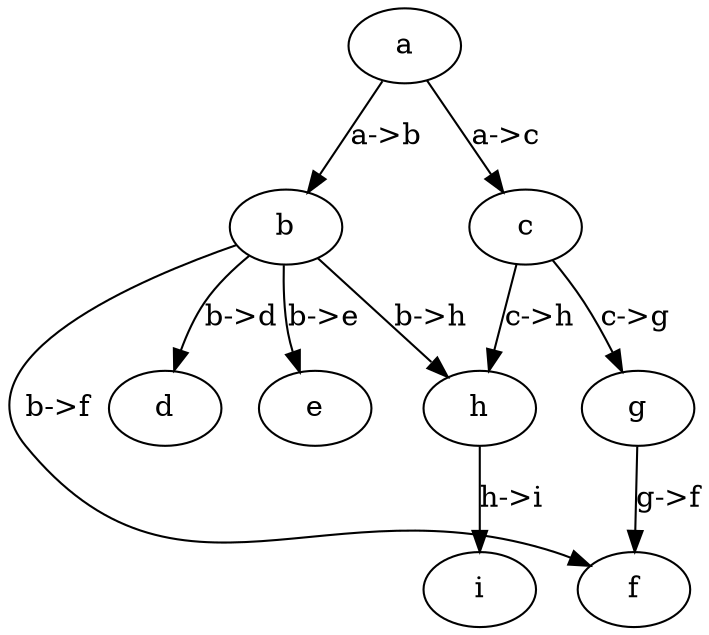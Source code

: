 digraph {
"0"[label="a"];
"2"[label="c"];
"7"[label="h"];
"8"[label="i"];
"6"[label="g"];
"5"[label="f"];
"1"[label="b"];
"4"[label="e"];
"3"[label="d"];
"0"->"2"[label="a->c"];
"2"->"7"[label="c->h"];
"7"->"8"[label="h->i"];
"2"->"6"[label="c->g"];
"6"->"5"[label="g->f"];
"0"->"1"[label="a->b"];
"1"->"7"[label="b->h"];
"1"->"5"[label="b->f"];
"1"->"4"[label="b->e"];
"1"->"3"[label="b->d"];
}
